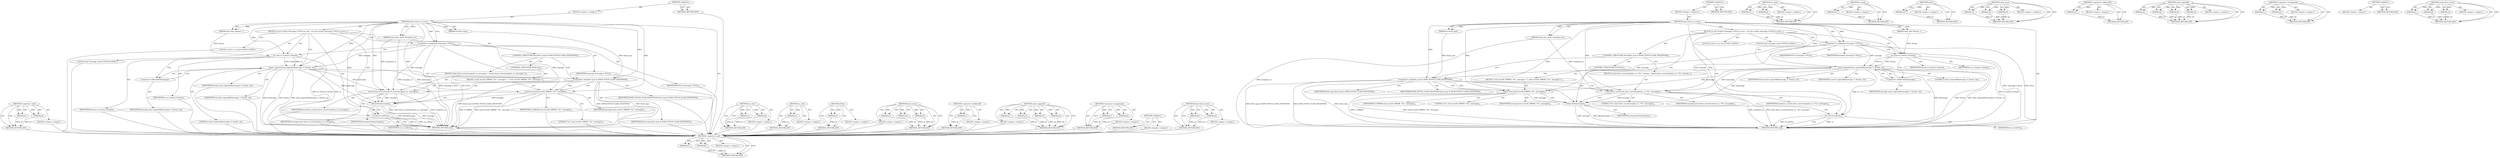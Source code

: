 digraph "zend_throw_error" {
vulnerable_91 [label=<(METHOD,&lt;operator&gt;.and)>];
vulnerable_92 [label=<(PARAM,p1)>];
vulnerable_93 [label=<(PARAM,p2)>];
vulnerable_94 [label=<(BLOCK,&lt;empty&gt;,&lt;empty&gt;)>];
vulnerable_95 [label=<(METHOD_RETURN,ANY)>];
vulnerable_6 [label=<(METHOD,&lt;global&gt;)<SUB>1</SUB>>];
vulnerable_7 [label=<(BLOCK,&lt;empty&gt;,&lt;empty&gt;)<SUB>1</SUB>>];
vulnerable_8 [label=<(METHOD,zend_throw_or_error)<SUB>1</SUB>>];
vulnerable_9 [label=<(PARAM,int fetch_type)<SUB>1</SUB>>];
vulnerable_10 [label=<(PARAM,zend_class_entry *exception_ce)<SUB>1</SUB>>];
vulnerable_11 [label=<(PARAM,const char *format...)<SUB>1</SUB>>];
vulnerable_12 [label=<(BLOCK,{
	va_list va;
	char *message = NULL;

	va_star...,{
	va_list va;
	char *message = NULL;

	va_star...)<SUB>2</SUB>>];
vulnerable_13 [label="<(LOCAL,va_list va: va_list)<SUB>3</SUB>>"];
vulnerable_14 [label="<(LOCAL,char* message: char*)<SUB>4</SUB>>"];
vulnerable_15 [label=<(&lt;operator&gt;.assignment,*message = NULL)<SUB>4</SUB>>];
vulnerable_16 [label=<(IDENTIFIER,message,*message = NULL)<SUB>4</SUB>>];
vulnerable_17 [label=<(IDENTIFIER,NULL,*message = NULL)<SUB>4</SUB>>];
vulnerable_18 [label=<(va_start,va_start(va, format))<SUB>6</SUB>>];
vulnerable_19 [label=<(IDENTIFIER,va,va_start(va, format))<SUB>6</SUB>>];
vulnerable_20 [label=<(IDENTIFIER,format,va_start(va, format))<SUB>6</SUB>>];
vulnerable_21 [label=<(zend_vspprintf,zend_vspprintf(&amp;message, 0, format, va))<SUB>7</SUB>>];
vulnerable_22 [label=<(&lt;operator&gt;.addressOf,&amp;message)<SUB>7</SUB>>];
vulnerable_23 [label=<(IDENTIFIER,message,zend_vspprintf(&amp;message, 0, format, va))<SUB>7</SUB>>];
vulnerable_24 [label=<(LITERAL,0,zend_vspprintf(&amp;message, 0, format, va))<SUB>7</SUB>>];
vulnerable_25 [label=<(IDENTIFIER,format,zend_vspprintf(&amp;message, 0, format, va))<SUB>7</SUB>>];
vulnerable_26 [label=<(IDENTIFIER,va,zend_vspprintf(&amp;message, 0, format, va))<SUB>7</SUB>>];
vulnerable_27 [label=<(CONTROL_STRUCTURE,IF,if (fetch_type &amp; ZEND_FETCH_CLASS_EXCEPTION))<SUB>9</SUB>>];
vulnerable_28 [label=<(&lt;operator&gt;.and,fetch_type &amp; ZEND_FETCH_CLASS_EXCEPTION)<SUB>9</SUB>>];
vulnerable_29 [label=<(IDENTIFIER,fetch_type,fetch_type &amp; ZEND_FETCH_CLASS_EXCEPTION)<SUB>9</SUB>>];
vulnerable_30 [label=<(IDENTIFIER,ZEND_FETCH_CLASS_EXCEPTION,fetch_type &amp; ZEND_FETCH_CLASS_EXCEPTION)<SUB>9</SUB>>];
vulnerable_31 [label=<(BLOCK,{
		zend_throw_error(exception_ce, message);
 	},{
		zend_throw_error(exception_ce, message);
 	})<SUB>9</SUB>>];
vulnerable_32 [label=<(zend_throw_error,zend_throw_error(exception_ce, message))<SUB>10</SUB>>];
vulnerable_33 [label=<(IDENTIFIER,exception_ce,zend_throw_error(exception_ce, message))<SUB>10</SUB>>];
vulnerable_34 [label=<(IDENTIFIER,message,zend_throw_error(exception_ce, message))<SUB>10</SUB>>];
vulnerable_35 [label=<(CONTROL_STRUCTURE,ELSE,else)<SUB>11</SUB>>];
vulnerable_36 [label=<(BLOCK,{
 		zend_error(E_ERROR, &quot;%s&quot;, message);
 	},{
 		zend_error(E_ERROR, &quot;%s&quot;, message);
 	})<SUB>11</SUB>>];
vulnerable_37 [label=<(zend_error,zend_error(E_ERROR, &quot;%s&quot;, message))<SUB>12</SUB>>];
vulnerable_38 [label=<(IDENTIFIER,E_ERROR,zend_error(E_ERROR, &quot;%s&quot;, message))<SUB>12</SUB>>];
vulnerable_39 [label=<(LITERAL,&quot;%s&quot;,zend_error(E_ERROR, &quot;%s&quot;, message))<SUB>12</SUB>>];
vulnerable_40 [label=<(IDENTIFIER,message,zend_error(E_ERROR, &quot;%s&quot;, message))<SUB>12</SUB>>];
vulnerable_41 [label=<(efree,efree(message))<SUB>15</SUB>>];
vulnerable_42 [label=<(IDENTIFIER,message,efree(message))<SUB>15</SUB>>];
vulnerable_43 [label=<(va_end,va_end(va))<SUB>16</SUB>>];
vulnerable_44 [label=<(IDENTIFIER,va,va_end(va))<SUB>16</SUB>>];
vulnerable_45 [label=<(METHOD_RETURN,void)<SUB>1</SUB>>];
vulnerable_47 [label=<(METHOD_RETURN,ANY)<SUB>1</SUB>>];
vulnerable_75 [label=<(METHOD,va_start)>];
vulnerable_76 [label=<(PARAM,p1)>];
vulnerable_77 [label=<(PARAM,p2)>];
vulnerable_78 [label=<(BLOCK,&lt;empty&gt;,&lt;empty&gt;)>];
vulnerable_79 [label=<(METHOD_RETURN,ANY)>];
vulnerable_111 [label=<(METHOD,va_end)>];
vulnerable_112 [label=<(PARAM,p1)>];
vulnerable_113 [label=<(BLOCK,&lt;empty&gt;,&lt;empty&gt;)>];
vulnerable_114 [label=<(METHOD_RETURN,ANY)>];
vulnerable_107 [label=<(METHOD,efree)>];
vulnerable_108 [label=<(PARAM,p1)>];
vulnerable_109 [label=<(BLOCK,&lt;empty&gt;,&lt;empty&gt;)>];
vulnerable_110 [label=<(METHOD_RETURN,ANY)>];
vulnerable_101 [label=<(METHOD,zend_error)>];
vulnerable_102 [label=<(PARAM,p1)>];
vulnerable_103 [label=<(PARAM,p2)>];
vulnerable_104 [label=<(PARAM,p3)>];
vulnerable_105 [label=<(BLOCK,&lt;empty&gt;,&lt;empty&gt;)>];
vulnerable_106 [label=<(METHOD_RETURN,ANY)>];
vulnerable_87 [label=<(METHOD,&lt;operator&gt;.addressOf)>];
vulnerable_88 [label=<(PARAM,p1)>];
vulnerable_89 [label=<(BLOCK,&lt;empty&gt;,&lt;empty&gt;)>];
vulnerable_90 [label=<(METHOD_RETURN,ANY)>];
vulnerable_80 [label=<(METHOD,zend_vspprintf)>];
vulnerable_81 [label=<(PARAM,p1)>];
vulnerable_82 [label=<(PARAM,p2)>];
vulnerable_83 [label=<(PARAM,p3)>];
vulnerable_84 [label=<(PARAM,p4)>];
vulnerable_85 [label=<(BLOCK,&lt;empty&gt;,&lt;empty&gt;)>];
vulnerable_86 [label=<(METHOD_RETURN,ANY)>];
vulnerable_70 [label=<(METHOD,&lt;operator&gt;.assignment)>];
vulnerable_71 [label=<(PARAM,p1)>];
vulnerable_72 [label=<(PARAM,p2)>];
vulnerable_73 [label=<(BLOCK,&lt;empty&gt;,&lt;empty&gt;)>];
vulnerable_74 [label=<(METHOD_RETURN,ANY)>];
vulnerable_64 [label=<(METHOD,&lt;global&gt;)<SUB>1</SUB>>];
vulnerable_65 [label=<(BLOCK,&lt;empty&gt;,&lt;empty&gt;)>];
vulnerable_66 [label=<(METHOD_RETURN,ANY)>];
vulnerable_96 [label=<(METHOD,zend_throw_error)>];
vulnerable_97 [label=<(PARAM,p1)>];
vulnerable_98 [label=<(PARAM,p2)>];
vulnerable_99 [label=<(BLOCK,&lt;empty&gt;,&lt;empty&gt;)>];
vulnerable_100 [label=<(METHOD_RETURN,ANY)>];
fixed_92 [label=<(METHOD,&lt;operator&gt;.and)>];
fixed_93 [label=<(PARAM,p1)>];
fixed_94 [label=<(PARAM,p2)>];
fixed_95 [label=<(BLOCK,&lt;empty&gt;,&lt;empty&gt;)>];
fixed_96 [label=<(METHOD_RETURN,ANY)>];
fixed_6 [label=<(METHOD,&lt;global&gt;)<SUB>1</SUB>>];
fixed_7 [label=<(BLOCK,&lt;empty&gt;,&lt;empty&gt;)<SUB>1</SUB>>];
fixed_8 [label=<(METHOD,zend_throw_or_error)<SUB>1</SUB>>];
fixed_9 [label=<(PARAM,int fetch_type)<SUB>1</SUB>>];
fixed_10 [label=<(PARAM,zend_class_entry *exception_ce)<SUB>1</SUB>>];
fixed_11 [label=<(PARAM,const char *format...)<SUB>1</SUB>>];
fixed_12 [label=<(BLOCK,{
	va_list va;
	char *message = NULL;

	va_star...,{
	va_list va;
	char *message = NULL;

	va_star...)<SUB>2</SUB>>];
fixed_13 [label="<(LOCAL,va_list va: va_list)<SUB>3</SUB>>"];
fixed_14 [label="<(LOCAL,char* message: char*)<SUB>4</SUB>>"];
fixed_15 [label=<(&lt;operator&gt;.assignment,*message = NULL)<SUB>4</SUB>>];
fixed_16 [label=<(IDENTIFIER,message,*message = NULL)<SUB>4</SUB>>];
fixed_17 [label=<(IDENTIFIER,NULL,*message = NULL)<SUB>4</SUB>>];
fixed_18 [label=<(va_start,va_start(va, format))<SUB>6</SUB>>];
fixed_19 [label=<(IDENTIFIER,va,va_start(va, format))<SUB>6</SUB>>];
fixed_20 [label=<(IDENTIFIER,format,va_start(va, format))<SUB>6</SUB>>];
fixed_21 [label=<(zend_vspprintf,zend_vspprintf(&amp;message, 0, format, va))<SUB>7</SUB>>];
fixed_22 [label=<(&lt;operator&gt;.addressOf,&amp;message)<SUB>7</SUB>>];
fixed_23 [label=<(IDENTIFIER,message,zend_vspprintf(&amp;message, 0, format, va))<SUB>7</SUB>>];
fixed_24 [label=<(LITERAL,0,zend_vspprintf(&amp;message, 0, format, va))<SUB>7</SUB>>];
fixed_25 [label=<(IDENTIFIER,format,zend_vspprintf(&amp;message, 0, format, va))<SUB>7</SUB>>];
fixed_26 [label=<(IDENTIFIER,va,zend_vspprintf(&amp;message, 0, format, va))<SUB>7</SUB>>];
fixed_27 [label=<(CONTROL_STRUCTURE,IF,if (fetch_type &amp; ZEND_FETCH_CLASS_EXCEPTION))<SUB>9</SUB>>];
fixed_28 [label=<(&lt;operator&gt;.and,fetch_type &amp; ZEND_FETCH_CLASS_EXCEPTION)<SUB>9</SUB>>];
fixed_29 [label=<(IDENTIFIER,fetch_type,fetch_type &amp; ZEND_FETCH_CLASS_EXCEPTION)<SUB>9</SUB>>];
fixed_30 [label=<(IDENTIFIER,ZEND_FETCH_CLASS_EXCEPTION,fetch_type &amp; ZEND_FETCH_CLASS_EXCEPTION)<SUB>9</SUB>>];
fixed_31 [label=<(BLOCK,{
		zend_throw_error(exception_ce, &quot;%s&quot;, messag...,{
		zend_throw_error(exception_ce, &quot;%s&quot;, messag...)<SUB>9</SUB>>];
fixed_32 [label=<(zend_throw_error,zend_throw_error(exception_ce, &quot;%s&quot;, message))<SUB>10</SUB>>];
fixed_33 [label=<(IDENTIFIER,exception_ce,zend_throw_error(exception_ce, &quot;%s&quot;, message))<SUB>10</SUB>>];
fixed_34 [label=<(LITERAL,&quot;%s&quot;,zend_throw_error(exception_ce, &quot;%s&quot;, message))<SUB>10</SUB>>];
fixed_35 [label=<(IDENTIFIER,message,zend_throw_error(exception_ce, &quot;%s&quot;, message))<SUB>10</SUB>>];
fixed_36 [label=<(CONTROL_STRUCTURE,ELSE,else)<SUB>11</SUB>>];
fixed_37 [label=<(BLOCK,{
 		zend_error(E_ERROR, &quot;%s&quot;, message);
 	},{
 		zend_error(E_ERROR, &quot;%s&quot;, message);
 	})<SUB>11</SUB>>];
fixed_38 [label=<(zend_error,zend_error(E_ERROR, &quot;%s&quot;, message))<SUB>12</SUB>>];
fixed_39 [label=<(IDENTIFIER,E_ERROR,zend_error(E_ERROR, &quot;%s&quot;, message))<SUB>12</SUB>>];
fixed_40 [label=<(LITERAL,&quot;%s&quot;,zend_error(E_ERROR, &quot;%s&quot;, message))<SUB>12</SUB>>];
fixed_41 [label=<(IDENTIFIER,message,zend_error(E_ERROR, &quot;%s&quot;, message))<SUB>12</SUB>>];
fixed_42 [label=<(efree,efree(message))<SUB>15</SUB>>];
fixed_43 [label=<(IDENTIFIER,message,efree(message))<SUB>15</SUB>>];
fixed_44 [label=<(va_end,va_end(va))<SUB>16</SUB>>];
fixed_45 [label=<(IDENTIFIER,va,va_end(va))<SUB>16</SUB>>];
fixed_46 [label=<(METHOD_RETURN,void)<SUB>1</SUB>>];
fixed_48 [label=<(METHOD_RETURN,ANY)<SUB>1</SUB>>];
fixed_76 [label=<(METHOD,va_start)>];
fixed_77 [label=<(PARAM,p1)>];
fixed_78 [label=<(PARAM,p2)>];
fixed_79 [label=<(BLOCK,&lt;empty&gt;,&lt;empty&gt;)>];
fixed_80 [label=<(METHOD_RETURN,ANY)>];
fixed_113 [label=<(METHOD,va_end)>];
fixed_114 [label=<(PARAM,p1)>];
fixed_115 [label=<(BLOCK,&lt;empty&gt;,&lt;empty&gt;)>];
fixed_116 [label=<(METHOD_RETURN,ANY)>];
fixed_109 [label=<(METHOD,efree)>];
fixed_110 [label=<(PARAM,p1)>];
fixed_111 [label=<(BLOCK,&lt;empty&gt;,&lt;empty&gt;)>];
fixed_112 [label=<(METHOD_RETURN,ANY)>];
fixed_103 [label=<(METHOD,zend_error)>];
fixed_104 [label=<(PARAM,p1)>];
fixed_105 [label=<(PARAM,p2)>];
fixed_106 [label=<(PARAM,p3)>];
fixed_107 [label=<(BLOCK,&lt;empty&gt;,&lt;empty&gt;)>];
fixed_108 [label=<(METHOD_RETURN,ANY)>];
fixed_88 [label=<(METHOD,&lt;operator&gt;.addressOf)>];
fixed_89 [label=<(PARAM,p1)>];
fixed_90 [label=<(BLOCK,&lt;empty&gt;,&lt;empty&gt;)>];
fixed_91 [label=<(METHOD_RETURN,ANY)>];
fixed_81 [label=<(METHOD,zend_vspprintf)>];
fixed_82 [label=<(PARAM,p1)>];
fixed_83 [label=<(PARAM,p2)>];
fixed_84 [label=<(PARAM,p3)>];
fixed_85 [label=<(PARAM,p4)>];
fixed_86 [label=<(BLOCK,&lt;empty&gt;,&lt;empty&gt;)>];
fixed_87 [label=<(METHOD_RETURN,ANY)>];
fixed_71 [label=<(METHOD,&lt;operator&gt;.assignment)>];
fixed_72 [label=<(PARAM,p1)>];
fixed_73 [label=<(PARAM,p2)>];
fixed_74 [label=<(BLOCK,&lt;empty&gt;,&lt;empty&gt;)>];
fixed_75 [label=<(METHOD_RETURN,ANY)>];
fixed_65 [label=<(METHOD,&lt;global&gt;)<SUB>1</SUB>>];
fixed_66 [label=<(BLOCK,&lt;empty&gt;,&lt;empty&gt;)>];
fixed_67 [label=<(METHOD_RETURN,ANY)>];
fixed_97 [label=<(METHOD,zend_throw_error)>];
fixed_98 [label=<(PARAM,p1)>];
fixed_99 [label=<(PARAM,p2)>];
fixed_100 [label=<(PARAM,p3)>];
fixed_101 [label=<(BLOCK,&lt;empty&gt;,&lt;empty&gt;)>];
fixed_102 [label=<(METHOD_RETURN,ANY)>];
vulnerable_91 -> vulnerable_92  [key=0, label="AST: "];
vulnerable_91 -> vulnerable_92  [key=1, label="DDG: "];
vulnerable_91 -> vulnerable_94  [key=0, label="AST: "];
vulnerable_91 -> vulnerable_93  [key=0, label="AST: "];
vulnerable_91 -> vulnerable_93  [key=1, label="DDG: "];
vulnerable_91 -> vulnerable_95  [key=0, label="AST: "];
vulnerable_91 -> vulnerable_95  [key=1, label="CFG: "];
vulnerable_92 -> vulnerable_95  [key=0, label="DDG: p1"];
vulnerable_93 -> vulnerable_95  [key=0, label="DDG: p2"];
vulnerable_94 -> fixed_92  [key=0];
vulnerable_95 -> fixed_92  [key=0];
vulnerable_6 -> vulnerable_7  [key=0, label="AST: "];
vulnerable_6 -> vulnerable_47  [key=0, label="AST: "];
vulnerable_6 -> vulnerable_47  [key=1, label="CFG: "];
vulnerable_7 -> vulnerable_8  [key=0, label="AST: "];
vulnerable_8 -> vulnerable_9  [key=0, label="AST: "];
vulnerable_8 -> vulnerable_9  [key=1, label="DDG: "];
vulnerable_8 -> vulnerable_10  [key=0, label="AST: "];
vulnerable_8 -> vulnerable_10  [key=1, label="DDG: "];
vulnerable_8 -> vulnerable_11  [key=0, label="AST: "];
vulnerable_8 -> vulnerable_11  [key=1, label="DDG: "];
vulnerable_8 -> vulnerable_12  [key=0, label="AST: "];
vulnerable_8 -> vulnerable_45  [key=0, label="AST: "];
vulnerable_8 -> vulnerable_15  [key=0, label="CFG: "];
vulnerable_8 -> vulnerable_15  [key=1, label="DDG: "];
vulnerable_8 -> vulnerable_18  [key=0, label="DDG: "];
vulnerable_8 -> vulnerable_21  [key=0, label="DDG: "];
vulnerable_8 -> vulnerable_41  [key=0, label="DDG: "];
vulnerable_8 -> vulnerable_43  [key=0, label="DDG: "];
vulnerable_8 -> vulnerable_28  [key=0, label="DDG: "];
vulnerable_8 -> vulnerable_32  [key=0, label="DDG: "];
vulnerable_8 -> vulnerable_37  [key=0, label="DDG: "];
vulnerable_9 -> vulnerable_28  [key=0, label="DDG: fetch_type"];
vulnerable_10 -> vulnerable_45  [key=0, label="DDG: exception_ce"];
vulnerable_10 -> vulnerable_32  [key=0, label="DDG: exception_ce"];
vulnerable_11 -> vulnerable_18  [key=0, label="DDG: format"];
vulnerable_12 -> vulnerable_13  [key=0, label="AST: "];
vulnerable_12 -> vulnerable_14  [key=0, label="AST: "];
vulnerable_12 -> vulnerable_15  [key=0, label="AST: "];
vulnerable_12 -> vulnerable_18  [key=0, label="AST: "];
vulnerable_12 -> vulnerable_21  [key=0, label="AST: "];
vulnerable_12 -> vulnerable_27  [key=0, label="AST: "];
vulnerable_12 -> vulnerable_41  [key=0, label="AST: "];
vulnerable_12 -> vulnerable_43  [key=0, label="AST: "];
vulnerable_13 -> fixed_92  [key=0];
vulnerable_14 -> fixed_92  [key=0];
vulnerable_15 -> vulnerable_16  [key=0, label="AST: "];
vulnerable_15 -> vulnerable_17  [key=0, label="AST: "];
vulnerable_15 -> vulnerable_18  [key=0, label="CFG: "];
vulnerable_15 -> vulnerable_45  [key=0, label="DDG: *message = NULL"];
vulnerable_15 -> vulnerable_45  [key=1, label="DDG: NULL"];
vulnerable_15 -> vulnerable_21  [key=0, label="DDG: message"];
vulnerable_15 -> vulnerable_32  [key=0, label="DDG: message"];
vulnerable_15 -> vulnerable_37  [key=0, label="DDG: message"];
vulnerable_16 -> fixed_92  [key=0];
vulnerable_17 -> fixed_92  [key=0];
vulnerable_18 -> vulnerable_19  [key=0, label="AST: "];
vulnerable_18 -> vulnerable_20  [key=0, label="AST: "];
vulnerable_18 -> vulnerable_22  [key=0, label="CFG: "];
vulnerable_18 -> vulnerable_45  [key=0, label="DDG: va_start(va, format)"];
vulnerable_18 -> vulnerable_21  [key=0, label="DDG: format"];
vulnerable_18 -> vulnerable_21  [key=1, label="DDG: va"];
vulnerable_19 -> fixed_92  [key=0];
vulnerable_20 -> fixed_92  [key=0];
vulnerable_21 -> vulnerable_22  [key=0, label="AST: "];
vulnerable_21 -> vulnerable_24  [key=0, label="AST: "];
vulnerable_21 -> vulnerable_25  [key=0, label="AST: "];
vulnerable_21 -> vulnerable_26  [key=0, label="AST: "];
vulnerable_21 -> vulnerable_28  [key=0, label="CFG: "];
vulnerable_21 -> vulnerable_45  [key=0, label="DDG: &amp;message"];
vulnerable_21 -> vulnerable_45  [key=1, label="DDG: format"];
vulnerable_21 -> vulnerable_45  [key=2, label="DDG: zend_vspprintf(&amp;message, 0, format, va)"];
vulnerable_21 -> vulnerable_41  [key=0, label="DDG: &amp;message"];
vulnerable_21 -> vulnerable_43  [key=0, label="DDG: va"];
vulnerable_21 -> vulnerable_32  [key=0, label="DDG: &amp;message"];
vulnerable_21 -> vulnerable_37  [key=0, label="DDG: &amp;message"];
vulnerable_22 -> vulnerable_23  [key=0, label="AST: "];
vulnerable_22 -> vulnerable_21  [key=0, label="CFG: "];
vulnerable_23 -> fixed_92  [key=0];
vulnerable_24 -> fixed_92  [key=0];
vulnerable_25 -> fixed_92  [key=0];
vulnerable_26 -> fixed_92  [key=0];
vulnerable_27 -> vulnerable_28  [key=0, label="AST: "];
vulnerable_27 -> vulnerable_31  [key=0, label="AST: "];
vulnerable_27 -> vulnerable_35  [key=0, label="AST: "];
vulnerable_28 -> vulnerable_29  [key=0, label="AST: "];
vulnerable_28 -> vulnerable_30  [key=0, label="AST: "];
vulnerable_28 -> vulnerable_32  [key=0, label="CFG: "];
vulnerable_28 -> vulnerable_32  [key=1, label="CDG: "];
vulnerable_28 -> vulnerable_37  [key=0, label="CFG: "];
vulnerable_28 -> vulnerable_37  [key=1, label="CDG: "];
vulnerable_28 -> vulnerable_45  [key=0, label="DDG: fetch_type"];
vulnerable_28 -> vulnerable_45  [key=1, label="DDG: fetch_type &amp; ZEND_FETCH_CLASS_EXCEPTION"];
vulnerable_28 -> vulnerable_45  [key=2, label="DDG: ZEND_FETCH_CLASS_EXCEPTION"];
vulnerable_29 -> fixed_92  [key=0];
vulnerable_30 -> fixed_92  [key=0];
vulnerable_31 -> vulnerable_32  [key=0, label="AST: "];
vulnerable_32 -> vulnerable_33  [key=0, label="AST: "];
vulnerable_32 -> vulnerable_34  [key=0, label="AST: "];
vulnerable_32 -> vulnerable_41  [key=0, label="CFG: "];
vulnerable_32 -> vulnerable_41  [key=1, label="DDG: message"];
vulnerable_32 -> vulnerable_45  [key=0, label="DDG: exception_ce"];
vulnerable_32 -> vulnerable_45  [key=1, label="DDG: zend_throw_error(exception_ce, message)"];
vulnerable_33 -> fixed_92  [key=0];
vulnerable_34 -> fixed_92  [key=0];
vulnerable_35 -> vulnerable_36  [key=0, label="AST: "];
vulnerable_36 -> vulnerable_37  [key=0, label="AST: "];
vulnerable_37 -> vulnerable_38  [key=0, label="AST: "];
vulnerable_37 -> vulnerable_39  [key=0, label="AST: "];
vulnerable_37 -> vulnerable_40  [key=0, label="AST: "];
vulnerable_37 -> vulnerable_41  [key=0, label="CFG: "];
vulnerable_37 -> vulnerable_41  [key=1, label="DDG: message"];
vulnerable_37 -> vulnerable_45  [key=0, label="DDG: zend_error(E_ERROR, &quot;%s&quot;, message)"];
vulnerable_37 -> vulnerable_45  [key=1, label="DDG: E_ERROR"];
vulnerable_38 -> fixed_92  [key=0];
vulnerable_39 -> fixed_92  [key=0];
vulnerable_40 -> fixed_92  [key=0];
vulnerable_41 -> vulnerable_42  [key=0, label="AST: "];
vulnerable_41 -> vulnerable_43  [key=0, label="CFG: "];
vulnerable_41 -> vulnerable_45  [key=0, label="DDG: message"];
vulnerable_41 -> vulnerable_45  [key=1, label="DDG: efree(message)"];
vulnerable_42 -> fixed_92  [key=0];
vulnerable_43 -> vulnerable_44  [key=0, label="AST: "];
vulnerable_43 -> vulnerable_45  [key=0, label="CFG: "];
vulnerable_43 -> vulnerable_45  [key=1, label="DDG: va"];
vulnerable_43 -> vulnerable_45  [key=2, label="DDG: va_end(va)"];
vulnerable_44 -> fixed_92  [key=0];
vulnerable_45 -> fixed_92  [key=0];
vulnerable_47 -> fixed_92  [key=0];
vulnerable_75 -> vulnerable_76  [key=0, label="AST: "];
vulnerable_75 -> vulnerable_76  [key=1, label="DDG: "];
vulnerable_75 -> vulnerable_78  [key=0, label="AST: "];
vulnerable_75 -> vulnerable_77  [key=0, label="AST: "];
vulnerable_75 -> vulnerable_77  [key=1, label="DDG: "];
vulnerable_75 -> vulnerable_79  [key=0, label="AST: "];
vulnerable_75 -> vulnerable_79  [key=1, label="CFG: "];
vulnerable_76 -> vulnerable_79  [key=0, label="DDG: p1"];
vulnerable_77 -> vulnerable_79  [key=0, label="DDG: p2"];
vulnerable_78 -> fixed_92  [key=0];
vulnerable_79 -> fixed_92  [key=0];
vulnerable_111 -> vulnerable_112  [key=0, label="AST: "];
vulnerable_111 -> vulnerable_112  [key=1, label="DDG: "];
vulnerable_111 -> vulnerable_113  [key=0, label="AST: "];
vulnerable_111 -> vulnerable_114  [key=0, label="AST: "];
vulnerable_111 -> vulnerable_114  [key=1, label="CFG: "];
vulnerable_112 -> vulnerable_114  [key=0, label="DDG: p1"];
vulnerable_113 -> fixed_92  [key=0];
vulnerable_114 -> fixed_92  [key=0];
vulnerable_107 -> vulnerable_108  [key=0, label="AST: "];
vulnerable_107 -> vulnerable_108  [key=1, label="DDG: "];
vulnerable_107 -> vulnerable_109  [key=0, label="AST: "];
vulnerable_107 -> vulnerable_110  [key=0, label="AST: "];
vulnerable_107 -> vulnerable_110  [key=1, label="CFG: "];
vulnerable_108 -> vulnerable_110  [key=0, label="DDG: p1"];
vulnerable_109 -> fixed_92  [key=0];
vulnerable_110 -> fixed_92  [key=0];
vulnerable_101 -> vulnerable_102  [key=0, label="AST: "];
vulnerable_101 -> vulnerable_102  [key=1, label="DDG: "];
vulnerable_101 -> vulnerable_105  [key=0, label="AST: "];
vulnerable_101 -> vulnerable_103  [key=0, label="AST: "];
vulnerable_101 -> vulnerable_103  [key=1, label="DDG: "];
vulnerable_101 -> vulnerable_106  [key=0, label="AST: "];
vulnerable_101 -> vulnerable_106  [key=1, label="CFG: "];
vulnerable_101 -> vulnerable_104  [key=0, label="AST: "];
vulnerable_101 -> vulnerable_104  [key=1, label="DDG: "];
vulnerable_102 -> vulnerable_106  [key=0, label="DDG: p1"];
vulnerable_103 -> vulnerable_106  [key=0, label="DDG: p2"];
vulnerable_104 -> vulnerable_106  [key=0, label="DDG: p3"];
vulnerable_105 -> fixed_92  [key=0];
vulnerable_106 -> fixed_92  [key=0];
vulnerable_87 -> vulnerable_88  [key=0, label="AST: "];
vulnerable_87 -> vulnerable_88  [key=1, label="DDG: "];
vulnerable_87 -> vulnerable_89  [key=0, label="AST: "];
vulnerable_87 -> vulnerable_90  [key=0, label="AST: "];
vulnerable_87 -> vulnerable_90  [key=1, label="CFG: "];
vulnerable_88 -> vulnerable_90  [key=0, label="DDG: p1"];
vulnerable_89 -> fixed_92  [key=0];
vulnerable_90 -> fixed_92  [key=0];
vulnerable_80 -> vulnerable_81  [key=0, label="AST: "];
vulnerable_80 -> vulnerable_81  [key=1, label="DDG: "];
vulnerable_80 -> vulnerable_85  [key=0, label="AST: "];
vulnerable_80 -> vulnerable_82  [key=0, label="AST: "];
vulnerable_80 -> vulnerable_82  [key=1, label="DDG: "];
vulnerable_80 -> vulnerable_86  [key=0, label="AST: "];
vulnerable_80 -> vulnerable_86  [key=1, label="CFG: "];
vulnerable_80 -> vulnerable_83  [key=0, label="AST: "];
vulnerable_80 -> vulnerable_83  [key=1, label="DDG: "];
vulnerable_80 -> vulnerable_84  [key=0, label="AST: "];
vulnerable_80 -> vulnerable_84  [key=1, label="DDG: "];
vulnerable_81 -> vulnerable_86  [key=0, label="DDG: p1"];
vulnerable_82 -> vulnerable_86  [key=0, label="DDG: p2"];
vulnerable_83 -> vulnerable_86  [key=0, label="DDG: p3"];
vulnerable_84 -> vulnerable_86  [key=0, label="DDG: p4"];
vulnerable_85 -> fixed_92  [key=0];
vulnerable_86 -> fixed_92  [key=0];
vulnerable_70 -> vulnerable_71  [key=0, label="AST: "];
vulnerable_70 -> vulnerable_71  [key=1, label="DDG: "];
vulnerable_70 -> vulnerable_73  [key=0, label="AST: "];
vulnerable_70 -> vulnerable_72  [key=0, label="AST: "];
vulnerable_70 -> vulnerable_72  [key=1, label="DDG: "];
vulnerable_70 -> vulnerable_74  [key=0, label="AST: "];
vulnerable_70 -> vulnerable_74  [key=1, label="CFG: "];
vulnerable_71 -> vulnerable_74  [key=0, label="DDG: p1"];
vulnerable_72 -> vulnerable_74  [key=0, label="DDG: p2"];
vulnerable_73 -> fixed_92  [key=0];
vulnerable_74 -> fixed_92  [key=0];
vulnerable_64 -> vulnerable_65  [key=0, label="AST: "];
vulnerable_64 -> vulnerable_66  [key=0, label="AST: "];
vulnerable_64 -> vulnerable_66  [key=1, label="CFG: "];
vulnerable_65 -> fixed_92  [key=0];
vulnerable_66 -> fixed_92  [key=0];
vulnerable_96 -> vulnerable_97  [key=0, label="AST: "];
vulnerable_96 -> vulnerable_97  [key=1, label="DDG: "];
vulnerable_96 -> vulnerable_99  [key=0, label="AST: "];
vulnerable_96 -> vulnerable_98  [key=0, label="AST: "];
vulnerable_96 -> vulnerable_98  [key=1, label="DDG: "];
vulnerable_96 -> vulnerable_100  [key=0, label="AST: "];
vulnerable_96 -> vulnerable_100  [key=1, label="CFG: "];
vulnerable_97 -> vulnerable_100  [key=0, label="DDG: p1"];
vulnerable_98 -> vulnerable_100  [key=0, label="DDG: p2"];
vulnerable_99 -> fixed_92  [key=0];
vulnerable_100 -> fixed_92  [key=0];
fixed_92 -> fixed_93  [key=0, label="AST: "];
fixed_92 -> fixed_93  [key=1, label="DDG: "];
fixed_92 -> fixed_95  [key=0, label="AST: "];
fixed_92 -> fixed_94  [key=0, label="AST: "];
fixed_92 -> fixed_94  [key=1, label="DDG: "];
fixed_92 -> fixed_96  [key=0, label="AST: "];
fixed_92 -> fixed_96  [key=1, label="CFG: "];
fixed_93 -> fixed_96  [key=0, label="DDG: p1"];
fixed_94 -> fixed_96  [key=0, label="DDG: p2"];
fixed_6 -> fixed_7  [key=0, label="AST: "];
fixed_6 -> fixed_48  [key=0, label="AST: "];
fixed_6 -> fixed_48  [key=1, label="CFG: "];
fixed_7 -> fixed_8  [key=0, label="AST: "];
fixed_8 -> fixed_9  [key=0, label="AST: "];
fixed_8 -> fixed_9  [key=1, label="DDG: "];
fixed_8 -> fixed_10  [key=0, label="AST: "];
fixed_8 -> fixed_10  [key=1, label="DDG: "];
fixed_8 -> fixed_11  [key=0, label="AST: "];
fixed_8 -> fixed_11  [key=1, label="DDG: "];
fixed_8 -> fixed_12  [key=0, label="AST: "];
fixed_8 -> fixed_46  [key=0, label="AST: "];
fixed_8 -> fixed_15  [key=0, label="CFG: "];
fixed_8 -> fixed_15  [key=1, label="DDG: "];
fixed_8 -> fixed_18  [key=0, label="DDG: "];
fixed_8 -> fixed_21  [key=0, label="DDG: "];
fixed_8 -> fixed_42  [key=0, label="DDG: "];
fixed_8 -> fixed_44  [key=0, label="DDG: "];
fixed_8 -> fixed_28  [key=0, label="DDG: "];
fixed_8 -> fixed_32  [key=0, label="DDG: "];
fixed_8 -> fixed_38  [key=0, label="DDG: "];
fixed_9 -> fixed_28  [key=0, label="DDG: fetch_type"];
fixed_10 -> fixed_46  [key=0, label="DDG: exception_ce"];
fixed_10 -> fixed_32  [key=0, label="DDG: exception_ce"];
fixed_11 -> fixed_18  [key=0, label="DDG: format"];
fixed_12 -> fixed_13  [key=0, label="AST: "];
fixed_12 -> fixed_14  [key=0, label="AST: "];
fixed_12 -> fixed_15  [key=0, label="AST: "];
fixed_12 -> fixed_18  [key=0, label="AST: "];
fixed_12 -> fixed_21  [key=0, label="AST: "];
fixed_12 -> fixed_27  [key=0, label="AST: "];
fixed_12 -> fixed_42  [key=0, label="AST: "];
fixed_12 -> fixed_44  [key=0, label="AST: "];
fixed_15 -> fixed_16  [key=0, label="AST: "];
fixed_15 -> fixed_17  [key=0, label="AST: "];
fixed_15 -> fixed_18  [key=0, label="CFG: "];
fixed_15 -> fixed_46  [key=0, label="DDG: *message = NULL"];
fixed_15 -> fixed_46  [key=1, label="DDG: NULL"];
fixed_15 -> fixed_21  [key=0, label="DDG: message"];
fixed_15 -> fixed_32  [key=0, label="DDG: message"];
fixed_15 -> fixed_38  [key=0, label="DDG: message"];
fixed_18 -> fixed_19  [key=0, label="AST: "];
fixed_18 -> fixed_20  [key=0, label="AST: "];
fixed_18 -> fixed_22  [key=0, label="CFG: "];
fixed_18 -> fixed_46  [key=0, label="DDG: va_start(va, format)"];
fixed_18 -> fixed_21  [key=0, label="DDG: format"];
fixed_18 -> fixed_21  [key=1, label="DDG: va"];
fixed_21 -> fixed_22  [key=0, label="AST: "];
fixed_21 -> fixed_24  [key=0, label="AST: "];
fixed_21 -> fixed_25  [key=0, label="AST: "];
fixed_21 -> fixed_26  [key=0, label="AST: "];
fixed_21 -> fixed_28  [key=0, label="CFG: "];
fixed_21 -> fixed_46  [key=0, label="DDG: &amp;message"];
fixed_21 -> fixed_46  [key=1, label="DDG: format"];
fixed_21 -> fixed_46  [key=2, label="DDG: zend_vspprintf(&amp;message, 0, format, va)"];
fixed_21 -> fixed_42  [key=0, label="DDG: &amp;message"];
fixed_21 -> fixed_44  [key=0, label="DDG: va"];
fixed_21 -> fixed_32  [key=0, label="DDG: &amp;message"];
fixed_21 -> fixed_38  [key=0, label="DDG: &amp;message"];
fixed_22 -> fixed_23  [key=0, label="AST: "];
fixed_22 -> fixed_21  [key=0, label="CFG: "];
fixed_27 -> fixed_28  [key=0, label="AST: "];
fixed_27 -> fixed_31  [key=0, label="AST: "];
fixed_27 -> fixed_36  [key=0, label="AST: "];
fixed_28 -> fixed_29  [key=0, label="AST: "];
fixed_28 -> fixed_30  [key=0, label="AST: "];
fixed_28 -> fixed_32  [key=0, label="CFG: "];
fixed_28 -> fixed_32  [key=1, label="CDG: "];
fixed_28 -> fixed_38  [key=0, label="CFG: "];
fixed_28 -> fixed_38  [key=1, label="CDG: "];
fixed_28 -> fixed_46  [key=0, label="DDG: fetch_type"];
fixed_28 -> fixed_46  [key=1, label="DDG: fetch_type &amp; ZEND_FETCH_CLASS_EXCEPTION"];
fixed_28 -> fixed_46  [key=2, label="DDG: ZEND_FETCH_CLASS_EXCEPTION"];
fixed_31 -> fixed_32  [key=0, label="AST: "];
fixed_32 -> fixed_33  [key=0, label="AST: "];
fixed_32 -> fixed_34  [key=0, label="AST: "];
fixed_32 -> fixed_35  [key=0, label="AST: "];
fixed_32 -> fixed_42  [key=0, label="CFG: "];
fixed_32 -> fixed_42  [key=1, label="DDG: message"];
fixed_32 -> fixed_46  [key=0, label="DDG: exception_ce"];
fixed_32 -> fixed_46  [key=1, label="DDG: zend_throw_error(exception_ce, &quot;%s&quot;, message)"];
fixed_36 -> fixed_37  [key=0, label="AST: "];
fixed_37 -> fixed_38  [key=0, label="AST: "];
fixed_38 -> fixed_39  [key=0, label="AST: "];
fixed_38 -> fixed_40  [key=0, label="AST: "];
fixed_38 -> fixed_41  [key=0, label="AST: "];
fixed_38 -> fixed_42  [key=0, label="CFG: "];
fixed_38 -> fixed_42  [key=1, label="DDG: message"];
fixed_38 -> fixed_46  [key=0, label="DDG: zend_error(E_ERROR, &quot;%s&quot;, message)"];
fixed_38 -> fixed_46  [key=1, label="DDG: E_ERROR"];
fixed_42 -> fixed_43  [key=0, label="AST: "];
fixed_42 -> fixed_44  [key=0, label="CFG: "];
fixed_42 -> fixed_46  [key=0, label="DDG: message"];
fixed_42 -> fixed_46  [key=1, label="DDG: efree(message)"];
fixed_44 -> fixed_45  [key=0, label="AST: "];
fixed_44 -> fixed_46  [key=0, label="CFG: "];
fixed_44 -> fixed_46  [key=1, label="DDG: va"];
fixed_44 -> fixed_46  [key=2, label="DDG: va_end(va)"];
fixed_76 -> fixed_77  [key=0, label="AST: "];
fixed_76 -> fixed_77  [key=1, label="DDG: "];
fixed_76 -> fixed_79  [key=0, label="AST: "];
fixed_76 -> fixed_78  [key=0, label="AST: "];
fixed_76 -> fixed_78  [key=1, label="DDG: "];
fixed_76 -> fixed_80  [key=0, label="AST: "];
fixed_76 -> fixed_80  [key=1, label="CFG: "];
fixed_77 -> fixed_80  [key=0, label="DDG: p1"];
fixed_78 -> fixed_80  [key=0, label="DDG: p2"];
fixed_113 -> fixed_114  [key=0, label="AST: "];
fixed_113 -> fixed_114  [key=1, label="DDG: "];
fixed_113 -> fixed_115  [key=0, label="AST: "];
fixed_113 -> fixed_116  [key=0, label="AST: "];
fixed_113 -> fixed_116  [key=1, label="CFG: "];
fixed_114 -> fixed_116  [key=0, label="DDG: p1"];
fixed_109 -> fixed_110  [key=0, label="AST: "];
fixed_109 -> fixed_110  [key=1, label="DDG: "];
fixed_109 -> fixed_111  [key=0, label="AST: "];
fixed_109 -> fixed_112  [key=0, label="AST: "];
fixed_109 -> fixed_112  [key=1, label="CFG: "];
fixed_110 -> fixed_112  [key=0, label="DDG: p1"];
fixed_103 -> fixed_104  [key=0, label="AST: "];
fixed_103 -> fixed_104  [key=1, label="DDG: "];
fixed_103 -> fixed_107  [key=0, label="AST: "];
fixed_103 -> fixed_105  [key=0, label="AST: "];
fixed_103 -> fixed_105  [key=1, label="DDG: "];
fixed_103 -> fixed_108  [key=0, label="AST: "];
fixed_103 -> fixed_108  [key=1, label="CFG: "];
fixed_103 -> fixed_106  [key=0, label="AST: "];
fixed_103 -> fixed_106  [key=1, label="DDG: "];
fixed_104 -> fixed_108  [key=0, label="DDG: p1"];
fixed_105 -> fixed_108  [key=0, label="DDG: p2"];
fixed_106 -> fixed_108  [key=0, label="DDG: p3"];
fixed_88 -> fixed_89  [key=0, label="AST: "];
fixed_88 -> fixed_89  [key=1, label="DDG: "];
fixed_88 -> fixed_90  [key=0, label="AST: "];
fixed_88 -> fixed_91  [key=0, label="AST: "];
fixed_88 -> fixed_91  [key=1, label="CFG: "];
fixed_89 -> fixed_91  [key=0, label="DDG: p1"];
fixed_81 -> fixed_82  [key=0, label="AST: "];
fixed_81 -> fixed_82  [key=1, label="DDG: "];
fixed_81 -> fixed_86  [key=0, label="AST: "];
fixed_81 -> fixed_83  [key=0, label="AST: "];
fixed_81 -> fixed_83  [key=1, label="DDG: "];
fixed_81 -> fixed_87  [key=0, label="AST: "];
fixed_81 -> fixed_87  [key=1, label="CFG: "];
fixed_81 -> fixed_84  [key=0, label="AST: "];
fixed_81 -> fixed_84  [key=1, label="DDG: "];
fixed_81 -> fixed_85  [key=0, label="AST: "];
fixed_81 -> fixed_85  [key=1, label="DDG: "];
fixed_82 -> fixed_87  [key=0, label="DDG: p1"];
fixed_83 -> fixed_87  [key=0, label="DDG: p2"];
fixed_84 -> fixed_87  [key=0, label="DDG: p3"];
fixed_85 -> fixed_87  [key=0, label="DDG: p4"];
fixed_71 -> fixed_72  [key=0, label="AST: "];
fixed_71 -> fixed_72  [key=1, label="DDG: "];
fixed_71 -> fixed_74  [key=0, label="AST: "];
fixed_71 -> fixed_73  [key=0, label="AST: "];
fixed_71 -> fixed_73  [key=1, label="DDG: "];
fixed_71 -> fixed_75  [key=0, label="AST: "];
fixed_71 -> fixed_75  [key=1, label="CFG: "];
fixed_72 -> fixed_75  [key=0, label="DDG: p1"];
fixed_73 -> fixed_75  [key=0, label="DDG: p2"];
fixed_65 -> fixed_66  [key=0, label="AST: "];
fixed_65 -> fixed_67  [key=0, label="AST: "];
fixed_65 -> fixed_67  [key=1, label="CFG: "];
fixed_97 -> fixed_98  [key=0, label="AST: "];
fixed_97 -> fixed_98  [key=1, label="DDG: "];
fixed_97 -> fixed_101  [key=0, label="AST: "];
fixed_97 -> fixed_99  [key=0, label="AST: "];
fixed_97 -> fixed_99  [key=1, label="DDG: "];
fixed_97 -> fixed_102  [key=0, label="AST: "];
fixed_97 -> fixed_102  [key=1, label="CFG: "];
fixed_97 -> fixed_100  [key=0, label="AST: "];
fixed_97 -> fixed_100  [key=1, label="DDG: "];
fixed_98 -> fixed_102  [key=0, label="DDG: p1"];
fixed_99 -> fixed_102  [key=0, label="DDG: p2"];
fixed_100 -> fixed_102  [key=0, label="DDG: p3"];
}
